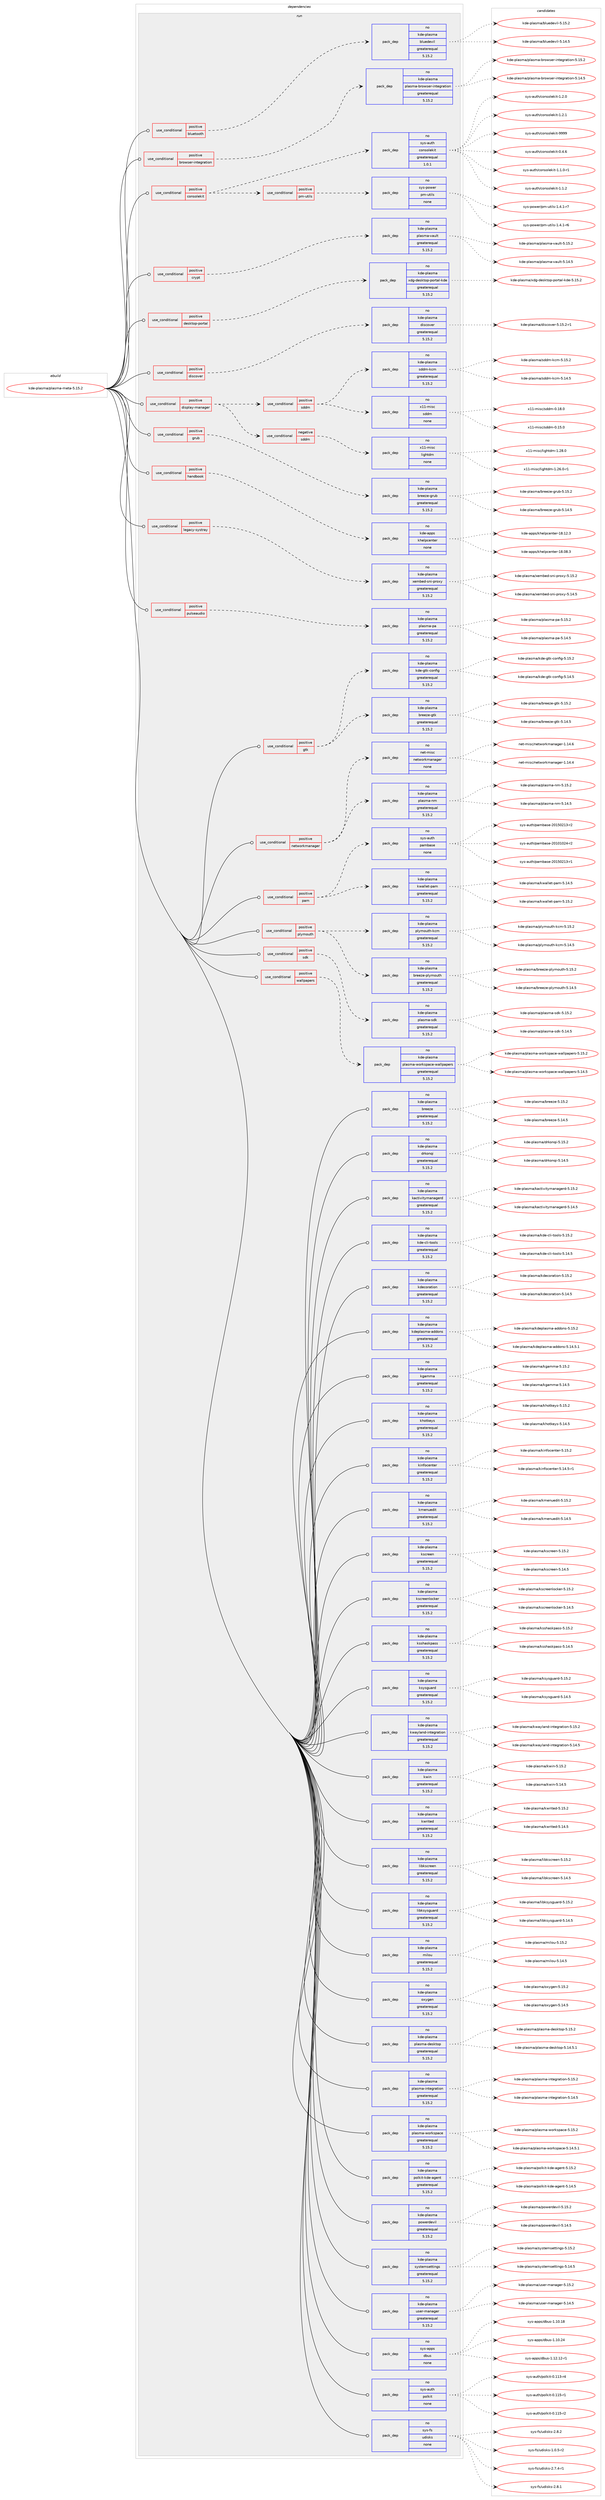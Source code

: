 digraph prolog {

# *************
# Graph options
# *************

newrank=true;
concentrate=true;
compound=true;
graph [rankdir=LR,fontname=Helvetica,fontsize=10,ranksep=1.5];#, ranksep=2.5, nodesep=0.2];
edge  [arrowhead=vee];
node  [fontname=Helvetica,fontsize=10];

# **********
# The ebuild
# **********

subgraph cluster_leftcol {
color=gray;
rank=same;
label=<<i>ebuild</i>>;
id [label="kde-plasma/plasma-meta-5.15.2", color=red, width=4, href="../kde-plasma/plasma-meta-5.15.2.svg"];
}

# ****************
# The dependencies
# ****************

subgraph cluster_midcol {
color=gray;
label=<<i>dependencies</i>>;
subgraph cluster_compile {
fillcolor="#eeeeee";
style=filled;
label=<<i>compile</i>>;
}
subgraph cluster_compileandrun {
fillcolor="#eeeeee";
style=filled;
label=<<i>compile and run</i>>;
}
subgraph cluster_run {
fillcolor="#eeeeee";
style=filled;
label=<<i>run</i>>;
subgraph cond430128 {
dependency1591501 [label=<<TABLE BORDER="0" CELLBORDER="1" CELLSPACING="0" CELLPADDING="4"><TR><TD ROWSPAN="3" CELLPADDING="10">use_conditional</TD></TR><TR><TD>positive</TD></TR><TR><TD>bluetooth</TD></TR></TABLE>>, shape=none, color=red];
subgraph pack1136375 {
dependency1591502 [label=<<TABLE BORDER="0" CELLBORDER="1" CELLSPACING="0" CELLPADDING="4" WIDTH="220"><TR><TD ROWSPAN="6" CELLPADDING="30">pack_dep</TD></TR><TR><TD WIDTH="110">no</TD></TR><TR><TD>kde-plasma</TD></TR><TR><TD>bluedevil</TD></TR><TR><TD>greaterequal</TD></TR><TR><TD>5.15.2</TD></TR></TABLE>>, shape=none, color=blue];
}
dependency1591501:e -> dependency1591502:w [weight=20,style="dashed",arrowhead="vee"];
}
id:e -> dependency1591501:w [weight=20,style="solid",arrowhead="odot"];
subgraph cond430129 {
dependency1591503 [label=<<TABLE BORDER="0" CELLBORDER="1" CELLSPACING="0" CELLPADDING="4"><TR><TD ROWSPAN="3" CELLPADDING="10">use_conditional</TD></TR><TR><TD>positive</TD></TR><TR><TD>browser-integration</TD></TR></TABLE>>, shape=none, color=red];
subgraph pack1136376 {
dependency1591504 [label=<<TABLE BORDER="0" CELLBORDER="1" CELLSPACING="0" CELLPADDING="4" WIDTH="220"><TR><TD ROWSPAN="6" CELLPADDING="30">pack_dep</TD></TR><TR><TD WIDTH="110">no</TD></TR><TR><TD>kde-plasma</TD></TR><TR><TD>plasma-browser-integration</TD></TR><TR><TD>greaterequal</TD></TR><TR><TD>5.15.2</TD></TR></TABLE>>, shape=none, color=blue];
}
dependency1591503:e -> dependency1591504:w [weight=20,style="dashed",arrowhead="vee"];
}
id:e -> dependency1591503:w [weight=20,style="solid",arrowhead="odot"];
subgraph cond430130 {
dependency1591505 [label=<<TABLE BORDER="0" CELLBORDER="1" CELLSPACING="0" CELLPADDING="4"><TR><TD ROWSPAN="3" CELLPADDING="10">use_conditional</TD></TR><TR><TD>positive</TD></TR><TR><TD>consolekit</TD></TR></TABLE>>, shape=none, color=red];
subgraph pack1136377 {
dependency1591506 [label=<<TABLE BORDER="0" CELLBORDER="1" CELLSPACING="0" CELLPADDING="4" WIDTH="220"><TR><TD ROWSPAN="6" CELLPADDING="30">pack_dep</TD></TR><TR><TD WIDTH="110">no</TD></TR><TR><TD>sys-auth</TD></TR><TR><TD>consolekit</TD></TR><TR><TD>greaterequal</TD></TR><TR><TD>1.0.1</TD></TR></TABLE>>, shape=none, color=blue];
}
dependency1591505:e -> dependency1591506:w [weight=20,style="dashed",arrowhead="vee"];
subgraph cond430131 {
dependency1591507 [label=<<TABLE BORDER="0" CELLBORDER="1" CELLSPACING="0" CELLPADDING="4"><TR><TD ROWSPAN="3" CELLPADDING="10">use_conditional</TD></TR><TR><TD>positive</TD></TR><TR><TD>pm-utils</TD></TR></TABLE>>, shape=none, color=red];
subgraph pack1136378 {
dependency1591508 [label=<<TABLE BORDER="0" CELLBORDER="1" CELLSPACING="0" CELLPADDING="4" WIDTH="220"><TR><TD ROWSPAN="6" CELLPADDING="30">pack_dep</TD></TR><TR><TD WIDTH="110">no</TD></TR><TR><TD>sys-power</TD></TR><TR><TD>pm-utils</TD></TR><TR><TD>none</TD></TR><TR><TD></TD></TR></TABLE>>, shape=none, color=blue];
}
dependency1591507:e -> dependency1591508:w [weight=20,style="dashed",arrowhead="vee"];
}
dependency1591505:e -> dependency1591507:w [weight=20,style="dashed",arrowhead="vee"];
}
id:e -> dependency1591505:w [weight=20,style="solid",arrowhead="odot"];
subgraph cond430132 {
dependency1591509 [label=<<TABLE BORDER="0" CELLBORDER="1" CELLSPACING="0" CELLPADDING="4"><TR><TD ROWSPAN="3" CELLPADDING="10">use_conditional</TD></TR><TR><TD>positive</TD></TR><TR><TD>crypt</TD></TR></TABLE>>, shape=none, color=red];
subgraph pack1136379 {
dependency1591510 [label=<<TABLE BORDER="0" CELLBORDER="1" CELLSPACING="0" CELLPADDING="4" WIDTH="220"><TR><TD ROWSPAN="6" CELLPADDING="30">pack_dep</TD></TR><TR><TD WIDTH="110">no</TD></TR><TR><TD>kde-plasma</TD></TR><TR><TD>plasma-vault</TD></TR><TR><TD>greaterequal</TD></TR><TR><TD>5.15.2</TD></TR></TABLE>>, shape=none, color=blue];
}
dependency1591509:e -> dependency1591510:w [weight=20,style="dashed",arrowhead="vee"];
}
id:e -> dependency1591509:w [weight=20,style="solid",arrowhead="odot"];
subgraph cond430133 {
dependency1591511 [label=<<TABLE BORDER="0" CELLBORDER="1" CELLSPACING="0" CELLPADDING="4"><TR><TD ROWSPAN="3" CELLPADDING="10">use_conditional</TD></TR><TR><TD>positive</TD></TR><TR><TD>desktop-portal</TD></TR></TABLE>>, shape=none, color=red];
subgraph pack1136380 {
dependency1591512 [label=<<TABLE BORDER="0" CELLBORDER="1" CELLSPACING="0" CELLPADDING="4" WIDTH="220"><TR><TD ROWSPAN="6" CELLPADDING="30">pack_dep</TD></TR><TR><TD WIDTH="110">no</TD></TR><TR><TD>kde-plasma</TD></TR><TR><TD>xdg-desktop-portal-kde</TD></TR><TR><TD>greaterequal</TD></TR><TR><TD>5.15.2</TD></TR></TABLE>>, shape=none, color=blue];
}
dependency1591511:e -> dependency1591512:w [weight=20,style="dashed",arrowhead="vee"];
}
id:e -> dependency1591511:w [weight=20,style="solid",arrowhead="odot"];
subgraph cond430134 {
dependency1591513 [label=<<TABLE BORDER="0" CELLBORDER="1" CELLSPACING="0" CELLPADDING="4"><TR><TD ROWSPAN="3" CELLPADDING="10">use_conditional</TD></TR><TR><TD>positive</TD></TR><TR><TD>discover</TD></TR></TABLE>>, shape=none, color=red];
subgraph pack1136381 {
dependency1591514 [label=<<TABLE BORDER="0" CELLBORDER="1" CELLSPACING="0" CELLPADDING="4" WIDTH="220"><TR><TD ROWSPAN="6" CELLPADDING="30">pack_dep</TD></TR><TR><TD WIDTH="110">no</TD></TR><TR><TD>kde-plasma</TD></TR><TR><TD>discover</TD></TR><TR><TD>greaterequal</TD></TR><TR><TD>5.15.2</TD></TR></TABLE>>, shape=none, color=blue];
}
dependency1591513:e -> dependency1591514:w [weight=20,style="dashed",arrowhead="vee"];
}
id:e -> dependency1591513:w [weight=20,style="solid",arrowhead="odot"];
subgraph cond430135 {
dependency1591515 [label=<<TABLE BORDER="0" CELLBORDER="1" CELLSPACING="0" CELLPADDING="4"><TR><TD ROWSPAN="3" CELLPADDING="10">use_conditional</TD></TR><TR><TD>positive</TD></TR><TR><TD>display-manager</TD></TR></TABLE>>, shape=none, color=red];
subgraph cond430136 {
dependency1591516 [label=<<TABLE BORDER="0" CELLBORDER="1" CELLSPACING="0" CELLPADDING="4"><TR><TD ROWSPAN="3" CELLPADDING="10">use_conditional</TD></TR><TR><TD>positive</TD></TR><TR><TD>sddm</TD></TR></TABLE>>, shape=none, color=red];
subgraph pack1136382 {
dependency1591517 [label=<<TABLE BORDER="0" CELLBORDER="1" CELLSPACING="0" CELLPADDING="4" WIDTH="220"><TR><TD ROWSPAN="6" CELLPADDING="30">pack_dep</TD></TR><TR><TD WIDTH="110">no</TD></TR><TR><TD>kde-plasma</TD></TR><TR><TD>sddm-kcm</TD></TR><TR><TD>greaterequal</TD></TR><TR><TD>5.15.2</TD></TR></TABLE>>, shape=none, color=blue];
}
dependency1591516:e -> dependency1591517:w [weight=20,style="dashed",arrowhead="vee"];
subgraph pack1136383 {
dependency1591518 [label=<<TABLE BORDER="0" CELLBORDER="1" CELLSPACING="0" CELLPADDING="4" WIDTH="220"><TR><TD ROWSPAN="6" CELLPADDING="30">pack_dep</TD></TR><TR><TD WIDTH="110">no</TD></TR><TR><TD>x11-misc</TD></TR><TR><TD>sddm</TD></TR><TR><TD>none</TD></TR><TR><TD></TD></TR></TABLE>>, shape=none, color=blue];
}
dependency1591516:e -> dependency1591518:w [weight=20,style="dashed",arrowhead="vee"];
}
dependency1591515:e -> dependency1591516:w [weight=20,style="dashed",arrowhead="vee"];
subgraph cond430137 {
dependency1591519 [label=<<TABLE BORDER="0" CELLBORDER="1" CELLSPACING="0" CELLPADDING="4"><TR><TD ROWSPAN="3" CELLPADDING="10">use_conditional</TD></TR><TR><TD>negative</TD></TR><TR><TD>sddm</TD></TR></TABLE>>, shape=none, color=red];
subgraph pack1136384 {
dependency1591520 [label=<<TABLE BORDER="0" CELLBORDER="1" CELLSPACING="0" CELLPADDING="4" WIDTH="220"><TR><TD ROWSPAN="6" CELLPADDING="30">pack_dep</TD></TR><TR><TD WIDTH="110">no</TD></TR><TR><TD>x11-misc</TD></TR><TR><TD>lightdm</TD></TR><TR><TD>none</TD></TR><TR><TD></TD></TR></TABLE>>, shape=none, color=blue];
}
dependency1591519:e -> dependency1591520:w [weight=20,style="dashed",arrowhead="vee"];
}
dependency1591515:e -> dependency1591519:w [weight=20,style="dashed",arrowhead="vee"];
}
id:e -> dependency1591515:w [weight=20,style="solid",arrowhead="odot"];
subgraph cond430138 {
dependency1591521 [label=<<TABLE BORDER="0" CELLBORDER="1" CELLSPACING="0" CELLPADDING="4"><TR><TD ROWSPAN="3" CELLPADDING="10">use_conditional</TD></TR><TR><TD>positive</TD></TR><TR><TD>grub</TD></TR></TABLE>>, shape=none, color=red];
subgraph pack1136385 {
dependency1591522 [label=<<TABLE BORDER="0" CELLBORDER="1" CELLSPACING="0" CELLPADDING="4" WIDTH="220"><TR><TD ROWSPAN="6" CELLPADDING="30">pack_dep</TD></TR><TR><TD WIDTH="110">no</TD></TR><TR><TD>kde-plasma</TD></TR><TR><TD>breeze-grub</TD></TR><TR><TD>greaterequal</TD></TR><TR><TD>5.15.2</TD></TR></TABLE>>, shape=none, color=blue];
}
dependency1591521:e -> dependency1591522:w [weight=20,style="dashed",arrowhead="vee"];
}
id:e -> dependency1591521:w [weight=20,style="solid",arrowhead="odot"];
subgraph cond430139 {
dependency1591523 [label=<<TABLE BORDER="0" CELLBORDER="1" CELLSPACING="0" CELLPADDING="4"><TR><TD ROWSPAN="3" CELLPADDING="10">use_conditional</TD></TR><TR><TD>positive</TD></TR><TR><TD>gtk</TD></TR></TABLE>>, shape=none, color=red];
subgraph pack1136386 {
dependency1591524 [label=<<TABLE BORDER="0" CELLBORDER="1" CELLSPACING="0" CELLPADDING="4" WIDTH="220"><TR><TD ROWSPAN="6" CELLPADDING="30">pack_dep</TD></TR><TR><TD WIDTH="110">no</TD></TR><TR><TD>kde-plasma</TD></TR><TR><TD>breeze-gtk</TD></TR><TR><TD>greaterequal</TD></TR><TR><TD>5.15.2</TD></TR></TABLE>>, shape=none, color=blue];
}
dependency1591523:e -> dependency1591524:w [weight=20,style="dashed",arrowhead="vee"];
subgraph pack1136387 {
dependency1591525 [label=<<TABLE BORDER="0" CELLBORDER="1" CELLSPACING="0" CELLPADDING="4" WIDTH="220"><TR><TD ROWSPAN="6" CELLPADDING="30">pack_dep</TD></TR><TR><TD WIDTH="110">no</TD></TR><TR><TD>kde-plasma</TD></TR><TR><TD>kde-gtk-config</TD></TR><TR><TD>greaterequal</TD></TR><TR><TD>5.15.2</TD></TR></TABLE>>, shape=none, color=blue];
}
dependency1591523:e -> dependency1591525:w [weight=20,style="dashed",arrowhead="vee"];
}
id:e -> dependency1591523:w [weight=20,style="solid",arrowhead="odot"];
subgraph cond430140 {
dependency1591526 [label=<<TABLE BORDER="0" CELLBORDER="1" CELLSPACING="0" CELLPADDING="4"><TR><TD ROWSPAN="3" CELLPADDING="10">use_conditional</TD></TR><TR><TD>positive</TD></TR><TR><TD>handbook</TD></TR></TABLE>>, shape=none, color=red];
subgraph pack1136388 {
dependency1591527 [label=<<TABLE BORDER="0" CELLBORDER="1" CELLSPACING="0" CELLPADDING="4" WIDTH="220"><TR><TD ROWSPAN="6" CELLPADDING="30">pack_dep</TD></TR><TR><TD WIDTH="110">no</TD></TR><TR><TD>kde-apps</TD></TR><TR><TD>khelpcenter</TD></TR><TR><TD>none</TD></TR><TR><TD></TD></TR></TABLE>>, shape=none, color=blue];
}
dependency1591526:e -> dependency1591527:w [weight=20,style="dashed",arrowhead="vee"];
}
id:e -> dependency1591526:w [weight=20,style="solid",arrowhead="odot"];
subgraph cond430141 {
dependency1591528 [label=<<TABLE BORDER="0" CELLBORDER="1" CELLSPACING="0" CELLPADDING="4"><TR><TD ROWSPAN="3" CELLPADDING="10">use_conditional</TD></TR><TR><TD>positive</TD></TR><TR><TD>legacy-systray</TD></TR></TABLE>>, shape=none, color=red];
subgraph pack1136389 {
dependency1591529 [label=<<TABLE BORDER="0" CELLBORDER="1" CELLSPACING="0" CELLPADDING="4" WIDTH="220"><TR><TD ROWSPAN="6" CELLPADDING="30">pack_dep</TD></TR><TR><TD WIDTH="110">no</TD></TR><TR><TD>kde-plasma</TD></TR><TR><TD>xembed-sni-proxy</TD></TR><TR><TD>greaterequal</TD></TR><TR><TD>5.15.2</TD></TR></TABLE>>, shape=none, color=blue];
}
dependency1591528:e -> dependency1591529:w [weight=20,style="dashed",arrowhead="vee"];
}
id:e -> dependency1591528:w [weight=20,style="solid",arrowhead="odot"];
subgraph cond430142 {
dependency1591530 [label=<<TABLE BORDER="0" CELLBORDER="1" CELLSPACING="0" CELLPADDING="4"><TR><TD ROWSPAN="3" CELLPADDING="10">use_conditional</TD></TR><TR><TD>positive</TD></TR><TR><TD>networkmanager</TD></TR></TABLE>>, shape=none, color=red];
subgraph pack1136390 {
dependency1591531 [label=<<TABLE BORDER="0" CELLBORDER="1" CELLSPACING="0" CELLPADDING="4" WIDTH="220"><TR><TD ROWSPAN="6" CELLPADDING="30">pack_dep</TD></TR><TR><TD WIDTH="110">no</TD></TR><TR><TD>kde-plasma</TD></TR><TR><TD>plasma-nm</TD></TR><TR><TD>greaterequal</TD></TR><TR><TD>5.15.2</TD></TR></TABLE>>, shape=none, color=blue];
}
dependency1591530:e -> dependency1591531:w [weight=20,style="dashed",arrowhead="vee"];
subgraph pack1136391 {
dependency1591532 [label=<<TABLE BORDER="0" CELLBORDER="1" CELLSPACING="0" CELLPADDING="4" WIDTH="220"><TR><TD ROWSPAN="6" CELLPADDING="30">pack_dep</TD></TR><TR><TD WIDTH="110">no</TD></TR><TR><TD>net-misc</TD></TR><TR><TD>networkmanager</TD></TR><TR><TD>none</TD></TR><TR><TD></TD></TR></TABLE>>, shape=none, color=blue];
}
dependency1591530:e -> dependency1591532:w [weight=20,style="dashed",arrowhead="vee"];
}
id:e -> dependency1591530:w [weight=20,style="solid",arrowhead="odot"];
subgraph cond430143 {
dependency1591533 [label=<<TABLE BORDER="0" CELLBORDER="1" CELLSPACING="0" CELLPADDING="4"><TR><TD ROWSPAN="3" CELLPADDING="10">use_conditional</TD></TR><TR><TD>positive</TD></TR><TR><TD>pam</TD></TR></TABLE>>, shape=none, color=red];
subgraph pack1136392 {
dependency1591534 [label=<<TABLE BORDER="0" CELLBORDER="1" CELLSPACING="0" CELLPADDING="4" WIDTH="220"><TR><TD ROWSPAN="6" CELLPADDING="30">pack_dep</TD></TR><TR><TD WIDTH="110">no</TD></TR><TR><TD>kde-plasma</TD></TR><TR><TD>kwallet-pam</TD></TR><TR><TD>greaterequal</TD></TR><TR><TD>5.15.2</TD></TR></TABLE>>, shape=none, color=blue];
}
dependency1591533:e -> dependency1591534:w [weight=20,style="dashed",arrowhead="vee"];
subgraph pack1136393 {
dependency1591535 [label=<<TABLE BORDER="0" CELLBORDER="1" CELLSPACING="0" CELLPADDING="4" WIDTH="220"><TR><TD ROWSPAN="6" CELLPADDING="30">pack_dep</TD></TR><TR><TD WIDTH="110">no</TD></TR><TR><TD>sys-auth</TD></TR><TR><TD>pambase</TD></TR><TR><TD>none</TD></TR><TR><TD></TD></TR></TABLE>>, shape=none, color=blue];
}
dependency1591533:e -> dependency1591535:w [weight=20,style="dashed",arrowhead="vee"];
}
id:e -> dependency1591533:w [weight=20,style="solid",arrowhead="odot"];
subgraph cond430144 {
dependency1591536 [label=<<TABLE BORDER="0" CELLBORDER="1" CELLSPACING="0" CELLPADDING="4"><TR><TD ROWSPAN="3" CELLPADDING="10">use_conditional</TD></TR><TR><TD>positive</TD></TR><TR><TD>plymouth</TD></TR></TABLE>>, shape=none, color=red];
subgraph pack1136394 {
dependency1591537 [label=<<TABLE BORDER="0" CELLBORDER="1" CELLSPACING="0" CELLPADDING="4" WIDTH="220"><TR><TD ROWSPAN="6" CELLPADDING="30">pack_dep</TD></TR><TR><TD WIDTH="110">no</TD></TR><TR><TD>kde-plasma</TD></TR><TR><TD>breeze-plymouth</TD></TR><TR><TD>greaterequal</TD></TR><TR><TD>5.15.2</TD></TR></TABLE>>, shape=none, color=blue];
}
dependency1591536:e -> dependency1591537:w [weight=20,style="dashed",arrowhead="vee"];
subgraph pack1136395 {
dependency1591538 [label=<<TABLE BORDER="0" CELLBORDER="1" CELLSPACING="0" CELLPADDING="4" WIDTH="220"><TR><TD ROWSPAN="6" CELLPADDING="30">pack_dep</TD></TR><TR><TD WIDTH="110">no</TD></TR><TR><TD>kde-plasma</TD></TR><TR><TD>plymouth-kcm</TD></TR><TR><TD>greaterequal</TD></TR><TR><TD>5.15.2</TD></TR></TABLE>>, shape=none, color=blue];
}
dependency1591536:e -> dependency1591538:w [weight=20,style="dashed",arrowhead="vee"];
}
id:e -> dependency1591536:w [weight=20,style="solid",arrowhead="odot"];
subgraph cond430145 {
dependency1591539 [label=<<TABLE BORDER="0" CELLBORDER="1" CELLSPACING="0" CELLPADDING="4"><TR><TD ROWSPAN="3" CELLPADDING="10">use_conditional</TD></TR><TR><TD>positive</TD></TR><TR><TD>pulseaudio</TD></TR></TABLE>>, shape=none, color=red];
subgraph pack1136396 {
dependency1591540 [label=<<TABLE BORDER="0" CELLBORDER="1" CELLSPACING="0" CELLPADDING="4" WIDTH="220"><TR><TD ROWSPAN="6" CELLPADDING="30">pack_dep</TD></TR><TR><TD WIDTH="110">no</TD></TR><TR><TD>kde-plasma</TD></TR><TR><TD>plasma-pa</TD></TR><TR><TD>greaterequal</TD></TR><TR><TD>5.15.2</TD></TR></TABLE>>, shape=none, color=blue];
}
dependency1591539:e -> dependency1591540:w [weight=20,style="dashed",arrowhead="vee"];
}
id:e -> dependency1591539:w [weight=20,style="solid",arrowhead="odot"];
subgraph cond430146 {
dependency1591541 [label=<<TABLE BORDER="0" CELLBORDER="1" CELLSPACING="0" CELLPADDING="4"><TR><TD ROWSPAN="3" CELLPADDING="10">use_conditional</TD></TR><TR><TD>positive</TD></TR><TR><TD>sdk</TD></TR></TABLE>>, shape=none, color=red];
subgraph pack1136397 {
dependency1591542 [label=<<TABLE BORDER="0" CELLBORDER="1" CELLSPACING="0" CELLPADDING="4" WIDTH="220"><TR><TD ROWSPAN="6" CELLPADDING="30">pack_dep</TD></TR><TR><TD WIDTH="110">no</TD></TR><TR><TD>kde-plasma</TD></TR><TR><TD>plasma-sdk</TD></TR><TR><TD>greaterequal</TD></TR><TR><TD>5.15.2</TD></TR></TABLE>>, shape=none, color=blue];
}
dependency1591541:e -> dependency1591542:w [weight=20,style="dashed",arrowhead="vee"];
}
id:e -> dependency1591541:w [weight=20,style="solid",arrowhead="odot"];
subgraph cond430147 {
dependency1591543 [label=<<TABLE BORDER="0" CELLBORDER="1" CELLSPACING="0" CELLPADDING="4"><TR><TD ROWSPAN="3" CELLPADDING="10">use_conditional</TD></TR><TR><TD>positive</TD></TR><TR><TD>wallpapers</TD></TR></TABLE>>, shape=none, color=red];
subgraph pack1136398 {
dependency1591544 [label=<<TABLE BORDER="0" CELLBORDER="1" CELLSPACING="0" CELLPADDING="4" WIDTH="220"><TR><TD ROWSPAN="6" CELLPADDING="30">pack_dep</TD></TR><TR><TD WIDTH="110">no</TD></TR><TR><TD>kde-plasma</TD></TR><TR><TD>plasma-workspace-wallpapers</TD></TR><TR><TD>greaterequal</TD></TR><TR><TD>5.15.2</TD></TR></TABLE>>, shape=none, color=blue];
}
dependency1591543:e -> dependency1591544:w [weight=20,style="dashed",arrowhead="vee"];
}
id:e -> dependency1591543:w [weight=20,style="solid",arrowhead="odot"];
subgraph pack1136399 {
dependency1591545 [label=<<TABLE BORDER="0" CELLBORDER="1" CELLSPACING="0" CELLPADDING="4" WIDTH="220"><TR><TD ROWSPAN="6" CELLPADDING="30">pack_dep</TD></TR><TR><TD WIDTH="110">no</TD></TR><TR><TD>kde-plasma</TD></TR><TR><TD>breeze</TD></TR><TR><TD>greaterequal</TD></TR><TR><TD>5.15.2</TD></TR></TABLE>>, shape=none, color=blue];
}
id:e -> dependency1591545:w [weight=20,style="solid",arrowhead="odot"];
subgraph pack1136400 {
dependency1591546 [label=<<TABLE BORDER="0" CELLBORDER="1" CELLSPACING="0" CELLPADDING="4" WIDTH="220"><TR><TD ROWSPAN="6" CELLPADDING="30">pack_dep</TD></TR><TR><TD WIDTH="110">no</TD></TR><TR><TD>kde-plasma</TD></TR><TR><TD>drkonqi</TD></TR><TR><TD>greaterequal</TD></TR><TR><TD>5.15.2</TD></TR></TABLE>>, shape=none, color=blue];
}
id:e -> dependency1591546:w [weight=20,style="solid",arrowhead="odot"];
subgraph pack1136401 {
dependency1591547 [label=<<TABLE BORDER="0" CELLBORDER="1" CELLSPACING="0" CELLPADDING="4" WIDTH="220"><TR><TD ROWSPAN="6" CELLPADDING="30">pack_dep</TD></TR><TR><TD WIDTH="110">no</TD></TR><TR><TD>kde-plasma</TD></TR><TR><TD>kactivitymanagerd</TD></TR><TR><TD>greaterequal</TD></TR><TR><TD>5.15.2</TD></TR></TABLE>>, shape=none, color=blue];
}
id:e -> dependency1591547:w [weight=20,style="solid",arrowhead="odot"];
subgraph pack1136402 {
dependency1591548 [label=<<TABLE BORDER="0" CELLBORDER="1" CELLSPACING="0" CELLPADDING="4" WIDTH="220"><TR><TD ROWSPAN="6" CELLPADDING="30">pack_dep</TD></TR><TR><TD WIDTH="110">no</TD></TR><TR><TD>kde-plasma</TD></TR><TR><TD>kde-cli-tools</TD></TR><TR><TD>greaterequal</TD></TR><TR><TD>5.15.2</TD></TR></TABLE>>, shape=none, color=blue];
}
id:e -> dependency1591548:w [weight=20,style="solid",arrowhead="odot"];
subgraph pack1136403 {
dependency1591549 [label=<<TABLE BORDER="0" CELLBORDER="1" CELLSPACING="0" CELLPADDING="4" WIDTH="220"><TR><TD ROWSPAN="6" CELLPADDING="30">pack_dep</TD></TR><TR><TD WIDTH="110">no</TD></TR><TR><TD>kde-plasma</TD></TR><TR><TD>kdecoration</TD></TR><TR><TD>greaterequal</TD></TR><TR><TD>5.15.2</TD></TR></TABLE>>, shape=none, color=blue];
}
id:e -> dependency1591549:w [weight=20,style="solid",arrowhead="odot"];
subgraph pack1136404 {
dependency1591550 [label=<<TABLE BORDER="0" CELLBORDER="1" CELLSPACING="0" CELLPADDING="4" WIDTH="220"><TR><TD ROWSPAN="6" CELLPADDING="30">pack_dep</TD></TR><TR><TD WIDTH="110">no</TD></TR><TR><TD>kde-plasma</TD></TR><TR><TD>kdeplasma-addons</TD></TR><TR><TD>greaterequal</TD></TR><TR><TD>5.15.2</TD></TR></TABLE>>, shape=none, color=blue];
}
id:e -> dependency1591550:w [weight=20,style="solid",arrowhead="odot"];
subgraph pack1136405 {
dependency1591551 [label=<<TABLE BORDER="0" CELLBORDER="1" CELLSPACING="0" CELLPADDING="4" WIDTH="220"><TR><TD ROWSPAN="6" CELLPADDING="30">pack_dep</TD></TR><TR><TD WIDTH="110">no</TD></TR><TR><TD>kde-plasma</TD></TR><TR><TD>kgamma</TD></TR><TR><TD>greaterequal</TD></TR><TR><TD>5.15.2</TD></TR></TABLE>>, shape=none, color=blue];
}
id:e -> dependency1591551:w [weight=20,style="solid",arrowhead="odot"];
subgraph pack1136406 {
dependency1591552 [label=<<TABLE BORDER="0" CELLBORDER="1" CELLSPACING="0" CELLPADDING="4" WIDTH="220"><TR><TD ROWSPAN="6" CELLPADDING="30">pack_dep</TD></TR><TR><TD WIDTH="110">no</TD></TR><TR><TD>kde-plasma</TD></TR><TR><TD>khotkeys</TD></TR><TR><TD>greaterequal</TD></TR><TR><TD>5.15.2</TD></TR></TABLE>>, shape=none, color=blue];
}
id:e -> dependency1591552:w [weight=20,style="solid",arrowhead="odot"];
subgraph pack1136407 {
dependency1591553 [label=<<TABLE BORDER="0" CELLBORDER="1" CELLSPACING="0" CELLPADDING="4" WIDTH="220"><TR><TD ROWSPAN="6" CELLPADDING="30">pack_dep</TD></TR><TR><TD WIDTH="110">no</TD></TR><TR><TD>kde-plasma</TD></TR><TR><TD>kinfocenter</TD></TR><TR><TD>greaterequal</TD></TR><TR><TD>5.15.2</TD></TR></TABLE>>, shape=none, color=blue];
}
id:e -> dependency1591553:w [weight=20,style="solid",arrowhead="odot"];
subgraph pack1136408 {
dependency1591554 [label=<<TABLE BORDER="0" CELLBORDER="1" CELLSPACING="0" CELLPADDING="4" WIDTH="220"><TR><TD ROWSPAN="6" CELLPADDING="30">pack_dep</TD></TR><TR><TD WIDTH="110">no</TD></TR><TR><TD>kde-plasma</TD></TR><TR><TD>kmenuedit</TD></TR><TR><TD>greaterequal</TD></TR><TR><TD>5.15.2</TD></TR></TABLE>>, shape=none, color=blue];
}
id:e -> dependency1591554:w [weight=20,style="solid",arrowhead="odot"];
subgraph pack1136409 {
dependency1591555 [label=<<TABLE BORDER="0" CELLBORDER="1" CELLSPACING="0" CELLPADDING="4" WIDTH="220"><TR><TD ROWSPAN="6" CELLPADDING="30">pack_dep</TD></TR><TR><TD WIDTH="110">no</TD></TR><TR><TD>kde-plasma</TD></TR><TR><TD>kscreen</TD></TR><TR><TD>greaterequal</TD></TR><TR><TD>5.15.2</TD></TR></TABLE>>, shape=none, color=blue];
}
id:e -> dependency1591555:w [weight=20,style="solid",arrowhead="odot"];
subgraph pack1136410 {
dependency1591556 [label=<<TABLE BORDER="0" CELLBORDER="1" CELLSPACING="0" CELLPADDING="4" WIDTH="220"><TR><TD ROWSPAN="6" CELLPADDING="30">pack_dep</TD></TR><TR><TD WIDTH="110">no</TD></TR><TR><TD>kde-plasma</TD></TR><TR><TD>kscreenlocker</TD></TR><TR><TD>greaterequal</TD></TR><TR><TD>5.15.2</TD></TR></TABLE>>, shape=none, color=blue];
}
id:e -> dependency1591556:w [weight=20,style="solid",arrowhead="odot"];
subgraph pack1136411 {
dependency1591557 [label=<<TABLE BORDER="0" CELLBORDER="1" CELLSPACING="0" CELLPADDING="4" WIDTH="220"><TR><TD ROWSPAN="6" CELLPADDING="30">pack_dep</TD></TR><TR><TD WIDTH="110">no</TD></TR><TR><TD>kde-plasma</TD></TR><TR><TD>ksshaskpass</TD></TR><TR><TD>greaterequal</TD></TR><TR><TD>5.15.2</TD></TR></TABLE>>, shape=none, color=blue];
}
id:e -> dependency1591557:w [weight=20,style="solid",arrowhead="odot"];
subgraph pack1136412 {
dependency1591558 [label=<<TABLE BORDER="0" CELLBORDER="1" CELLSPACING="0" CELLPADDING="4" WIDTH="220"><TR><TD ROWSPAN="6" CELLPADDING="30">pack_dep</TD></TR><TR><TD WIDTH="110">no</TD></TR><TR><TD>kde-plasma</TD></TR><TR><TD>ksysguard</TD></TR><TR><TD>greaterequal</TD></TR><TR><TD>5.15.2</TD></TR></TABLE>>, shape=none, color=blue];
}
id:e -> dependency1591558:w [weight=20,style="solid",arrowhead="odot"];
subgraph pack1136413 {
dependency1591559 [label=<<TABLE BORDER="0" CELLBORDER="1" CELLSPACING="0" CELLPADDING="4" WIDTH="220"><TR><TD ROWSPAN="6" CELLPADDING="30">pack_dep</TD></TR><TR><TD WIDTH="110">no</TD></TR><TR><TD>kde-plasma</TD></TR><TR><TD>kwayland-integration</TD></TR><TR><TD>greaterequal</TD></TR><TR><TD>5.15.2</TD></TR></TABLE>>, shape=none, color=blue];
}
id:e -> dependency1591559:w [weight=20,style="solid",arrowhead="odot"];
subgraph pack1136414 {
dependency1591560 [label=<<TABLE BORDER="0" CELLBORDER="1" CELLSPACING="0" CELLPADDING="4" WIDTH="220"><TR><TD ROWSPAN="6" CELLPADDING="30">pack_dep</TD></TR><TR><TD WIDTH="110">no</TD></TR><TR><TD>kde-plasma</TD></TR><TR><TD>kwin</TD></TR><TR><TD>greaterequal</TD></TR><TR><TD>5.15.2</TD></TR></TABLE>>, shape=none, color=blue];
}
id:e -> dependency1591560:w [weight=20,style="solid",arrowhead="odot"];
subgraph pack1136415 {
dependency1591561 [label=<<TABLE BORDER="0" CELLBORDER="1" CELLSPACING="0" CELLPADDING="4" WIDTH="220"><TR><TD ROWSPAN="6" CELLPADDING="30">pack_dep</TD></TR><TR><TD WIDTH="110">no</TD></TR><TR><TD>kde-plasma</TD></TR><TR><TD>kwrited</TD></TR><TR><TD>greaterequal</TD></TR><TR><TD>5.15.2</TD></TR></TABLE>>, shape=none, color=blue];
}
id:e -> dependency1591561:w [weight=20,style="solid",arrowhead="odot"];
subgraph pack1136416 {
dependency1591562 [label=<<TABLE BORDER="0" CELLBORDER="1" CELLSPACING="0" CELLPADDING="4" WIDTH="220"><TR><TD ROWSPAN="6" CELLPADDING="30">pack_dep</TD></TR><TR><TD WIDTH="110">no</TD></TR><TR><TD>kde-plasma</TD></TR><TR><TD>libkscreen</TD></TR><TR><TD>greaterequal</TD></TR><TR><TD>5.15.2</TD></TR></TABLE>>, shape=none, color=blue];
}
id:e -> dependency1591562:w [weight=20,style="solid",arrowhead="odot"];
subgraph pack1136417 {
dependency1591563 [label=<<TABLE BORDER="0" CELLBORDER="1" CELLSPACING="0" CELLPADDING="4" WIDTH="220"><TR><TD ROWSPAN="6" CELLPADDING="30">pack_dep</TD></TR><TR><TD WIDTH="110">no</TD></TR><TR><TD>kde-plasma</TD></TR><TR><TD>libksysguard</TD></TR><TR><TD>greaterequal</TD></TR><TR><TD>5.15.2</TD></TR></TABLE>>, shape=none, color=blue];
}
id:e -> dependency1591563:w [weight=20,style="solid",arrowhead="odot"];
subgraph pack1136418 {
dependency1591564 [label=<<TABLE BORDER="0" CELLBORDER="1" CELLSPACING="0" CELLPADDING="4" WIDTH="220"><TR><TD ROWSPAN="6" CELLPADDING="30">pack_dep</TD></TR><TR><TD WIDTH="110">no</TD></TR><TR><TD>kde-plasma</TD></TR><TR><TD>milou</TD></TR><TR><TD>greaterequal</TD></TR><TR><TD>5.15.2</TD></TR></TABLE>>, shape=none, color=blue];
}
id:e -> dependency1591564:w [weight=20,style="solid",arrowhead="odot"];
subgraph pack1136419 {
dependency1591565 [label=<<TABLE BORDER="0" CELLBORDER="1" CELLSPACING="0" CELLPADDING="4" WIDTH="220"><TR><TD ROWSPAN="6" CELLPADDING="30">pack_dep</TD></TR><TR><TD WIDTH="110">no</TD></TR><TR><TD>kde-plasma</TD></TR><TR><TD>oxygen</TD></TR><TR><TD>greaterequal</TD></TR><TR><TD>5.15.2</TD></TR></TABLE>>, shape=none, color=blue];
}
id:e -> dependency1591565:w [weight=20,style="solid",arrowhead="odot"];
subgraph pack1136420 {
dependency1591566 [label=<<TABLE BORDER="0" CELLBORDER="1" CELLSPACING="0" CELLPADDING="4" WIDTH="220"><TR><TD ROWSPAN="6" CELLPADDING="30">pack_dep</TD></TR><TR><TD WIDTH="110">no</TD></TR><TR><TD>kde-plasma</TD></TR><TR><TD>plasma-desktop</TD></TR><TR><TD>greaterequal</TD></TR><TR><TD>5.15.2</TD></TR></TABLE>>, shape=none, color=blue];
}
id:e -> dependency1591566:w [weight=20,style="solid",arrowhead="odot"];
subgraph pack1136421 {
dependency1591567 [label=<<TABLE BORDER="0" CELLBORDER="1" CELLSPACING="0" CELLPADDING="4" WIDTH="220"><TR><TD ROWSPAN="6" CELLPADDING="30">pack_dep</TD></TR><TR><TD WIDTH="110">no</TD></TR><TR><TD>kde-plasma</TD></TR><TR><TD>plasma-integration</TD></TR><TR><TD>greaterequal</TD></TR><TR><TD>5.15.2</TD></TR></TABLE>>, shape=none, color=blue];
}
id:e -> dependency1591567:w [weight=20,style="solid",arrowhead="odot"];
subgraph pack1136422 {
dependency1591568 [label=<<TABLE BORDER="0" CELLBORDER="1" CELLSPACING="0" CELLPADDING="4" WIDTH="220"><TR><TD ROWSPAN="6" CELLPADDING="30">pack_dep</TD></TR><TR><TD WIDTH="110">no</TD></TR><TR><TD>kde-plasma</TD></TR><TR><TD>plasma-workspace</TD></TR><TR><TD>greaterequal</TD></TR><TR><TD>5.15.2</TD></TR></TABLE>>, shape=none, color=blue];
}
id:e -> dependency1591568:w [weight=20,style="solid",arrowhead="odot"];
subgraph pack1136423 {
dependency1591569 [label=<<TABLE BORDER="0" CELLBORDER="1" CELLSPACING="0" CELLPADDING="4" WIDTH="220"><TR><TD ROWSPAN="6" CELLPADDING="30">pack_dep</TD></TR><TR><TD WIDTH="110">no</TD></TR><TR><TD>kde-plasma</TD></TR><TR><TD>polkit-kde-agent</TD></TR><TR><TD>greaterequal</TD></TR><TR><TD>5.15.2</TD></TR></TABLE>>, shape=none, color=blue];
}
id:e -> dependency1591569:w [weight=20,style="solid",arrowhead="odot"];
subgraph pack1136424 {
dependency1591570 [label=<<TABLE BORDER="0" CELLBORDER="1" CELLSPACING="0" CELLPADDING="4" WIDTH="220"><TR><TD ROWSPAN="6" CELLPADDING="30">pack_dep</TD></TR><TR><TD WIDTH="110">no</TD></TR><TR><TD>kde-plasma</TD></TR><TR><TD>powerdevil</TD></TR><TR><TD>greaterequal</TD></TR><TR><TD>5.15.2</TD></TR></TABLE>>, shape=none, color=blue];
}
id:e -> dependency1591570:w [weight=20,style="solid",arrowhead="odot"];
subgraph pack1136425 {
dependency1591571 [label=<<TABLE BORDER="0" CELLBORDER="1" CELLSPACING="0" CELLPADDING="4" WIDTH="220"><TR><TD ROWSPAN="6" CELLPADDING="30">pack_dep</TD></TR><TR><TD WIDTH="110">no</TD></TR><TR><TD>kde-plasma</TD></TR><TR><TD>systemsettings</TD></TR><TR><TD>greaterequal</TD></TR><TR><TD>5.15.2</TD></TR></TABLE>>, shape=none, color=blue];
}
id:e -> dependency1591571:w [weight=20,style="solid",arrowhead="odot"];
subgraph pack1136426 {
dependency1591572 [label=<<TABLE BORDER="0" CELLBORDER="1" CELLSPACING="0" CELLPADDING="4" WIDTH="220"><TR><TD ROWSPAN="6" CELLPADDING="30">pack_dep</TD></TR><TR><TD WIDTH="110">no</TD></TR><TR><TD>kde-plasma</TD></TR><TR><TD>user-manager</TD></TR><TR><TD>greaterequal</TD></TR><TR><TD>5.15.2</TD></TR></TABLE>>, shape=none, color=blue];
}
id:e -> dependency1591572:w [weight=20,style="solid",arrowhead="odot"];
subgraph pack1136427 {
dependency1591573 [label=<<TABLE BORDER="0" CELLBORDER="1" CELLSPACING="0" CELLPADDING="4" WIDTH="220"><TR><TD ROWSPAN="6" CELLPADDING="30">pack_dep</TD></TR><TR><TD WIDTH="110">no</TD></TR><TR><TD>sys-apps</TD></TR><TR><TD>dbus</TD></TR><TR><TD>none</TD></TR><TR><TD></TD></TR></TABLE>>, shape=none, color=blue];
}
id:e -> dependency1591573:w [weight=20,style="solid",arrowhead="odot"];
subgraph pack1136428 {
dependency1591574 [label=<<TABLE BORDER="0" CELLBORDER="1" CELLSPACING="0" CELLPADDING="4" WIDTH="220"><TR><TD ROWSPAN="6" CELLPADDING="30">pack_dep</TD></TR><TR><TD WIDTH="110">no</TD></TR><TR><TD>sys-auth</TD></TR><TR><TD>polkit</TD></TR><TR><TD>none</TD></TR><TR><TD></TD></TR></TABLE>>, shape=none, color=blue];
}
id:e -> dependency1591574:w [weight=20,style="solid",arrowhead="odot"];
subgraph pack1136429 {
dependency1591575 [label=<<TABLE BORDER="0" CELLBORDER="1" CELLSPACING="0" CELLPADDING="4" WIDTH="220"><TR><TD ROWSPAN="6" CELLPADDING="30">pack_dep</TD></TR><TR><TD WIDTH="110">no</TD></TR><TR><TD>sys-fs</TD></TR><TR><TD>udisks</TD></TR><TR><TD>none</TD></TR><TR><TD></TD></TR></TABLE>>, shape=none, color=blue];
}
id:e -> dependency1591575:w [weight=20,style="solid",arrowhead="odot"];
}
}

# **************
# The candidates
# **************

subgraph cluster_choices {
rank=same;
color=gray;
label=<<i>candidates</i>>;

subgraph choice1136375 {
color=black;
nodesep=1;
choice107100101451121089711510997479810811710110010111810510845534649524653 [label="kde-plasma/bluedevil-5.14.5", color=red, width=4,href="../kde-plasma/bluedevil-5.14.5.svg"];
choice107100101451121089711510997479810811710110010111810510845534649534650 [label="kde-plasma/bluedevil-5.15.2", color=red, width=4,href="../kde-plasma/bluedevil-5.15.2.svg"];
dependency1591502:e -> choice107100101451121089711510997479810811710110010111810510845534649524653:w [style=dotted,weight="100"];
dependency1591502:e -> choice107100101451121089711510997479810811710110010111810510845534649534650:w [style=dotted,weight="100"];
}
subgraph choice1136376 {
color=black;
nodesep=1;
choice1071001014511210897115109974711210897115109974598114111119115101114451051101161011031149711610511111045534649524653 [label="kde-plasma/plasma-browser-integration-5.14.5", color=red, width=4,href="../kde-plasma/plasma-browser-integration-5.14.5.svg"];
choice1071001014511210897115109974711210897115109974598114111119115101114451051101161011031149711610511111045534649534650 [label="kde-plasma/plasma-browser-integration-5.15.2", color=red, width=4,href="../kde-plasma/plasma-browser-integration-5.15.2.svg"];
dependency1591504:e -> choice1071001014511210897115109974711210897115109974598114111119115101114451051101161011031149711610511111045534649524653:w [style=dotted,weight="100"];
dependency1591504:e -> choice1071001014511210897115109974711210897115109974598114111119115101114451051101161011031149711610511111045534649534650:w [style=dotted,weight="100"];
}
subgraph choice1136377 {
color=black;
nodesep=1;
choice11512111545971171161044799111110115111108101107105116454846524654 [label="sys-auth/consolekit-0.4.6", color=red, width=4,href="../sys-auth/consolekit-0.4.6.svg"];
choice115121115459711711610447991111101151111081011071051164549464946484511449 [label="sys-auth/consolekit-1.1.0-r1", color=red, width=4,href="../sys-auth/consolekit-1.1.0-r1.svg"];
choice11512111545971171161044799111110115111108101107105116454946494650 [label="sys-auth/consolekit-1.1.2", color=red, width=4,href="../sys-auth/consolekit-1.1.2.svg"];
choice11512111545971171161044799111110115111108101107105116454946504648 [label="sys-auth/consolekit-1.2.0", color=red, width=4,href="../sys-auth/consolekit-1.2.0.svg"];
choice11512111545971171161044799111110115111108101107105116454946504649 [label="sys-auth/consolekit-1.2.1", color=red, width=4,href="../sys-auth/consolekit-1.2.1.svg"];
choice115121115459711711610447991111101151111081011071051164557575757 [label="sys-auth/consolekit-9999", color=red, width=4,href="../sys-auth/consolekit-9999.svg"];
dependency1591506:e -> choice11512111545971171161044799111110115111108101107105116454846524654:w [style=dotted,weight="100"];
dependency1591506:e -> choice115121115459711711610447991111101151111081011071051164549464946484511449:w [style=dotted,weight="100"];
dependency1591506:e -> choice11512111545971171161044799111110115111108101107105116454946494650:w [style=dotted,weight="100"];
dependency1591506:e -> choice11512111545971171161044799111110115111108101107105116454946504648:w [style=dotted,weight="100"];
dependency1591506:e -> choice11512111545971171161044799111110115111108101107105116454946504649:w [style=dotted,weight="100"];
dependency1591506:e -> choice115121115459711711610447991111101151111081011071051164557575757:w [style=dotted,weight="100"];
}
subgraph choice1136378 {
color=black;
nodesep=1;
choice1151211154511211111910111447112109451171161051081154549465246494511454 [label="sys-power/pm-utils-1.4.1-r6", color=red, width=4,href="../sys-power/pm-utils-1.4.1-r6.svg"];
choice1151211154511211111910111447112109451171161051081154549465246494511455 [label="sys-power/pm-utils-1.4.1-r7", color=red, width=4,href="../sys-power/pm-utils-1.4.1-r7.svg"];
dependency1591508:e -> choice1151211154511211111910111447112109451171161051081154549465246494511454:w [style=dotted,weight="100"];
dependency1591508:e -> choice1151211154511211111910111447112109451171161051081154549465246494511455:w [style=dotted,weight="100"];
}
subgraph choice1136379 {
color=black;
nodesep=1;
choice107100101451121089711510997471121089711510997451189711710811645534649524653 [label="kde-plasma/plasma-vault-5.14.5", color=red, width=4,href="../kde-plasma/plasma-vault-5.14.5.svg"];
choice107100101451121089711510997471121089711510997451189711710811645534649534650 [label="kde-plasma/plasma-vault-5.15.2", color=red, width=4,href="../kde-plasma/plasma-vault-5.15.2.svg"];
dependency1591510:e -> choice107100101451121089711510997471121089711510997451189711710811645534649524653:w [style=dotted,weight="100"];
dependency1591510:e -> choice107100101451121089711510997471121089711510997451189711710811645534649534650:w [style=dotted,weight="100"];
}
subgraph choice1136380 {
color=black;
nodesep=1;
choice107100101451121089711510997471201001034510010111510711611111245112111114116971084510710010145534649534650 [label="kde-plasma/xdg-desktop-portal-kde-5.15.2", color=red, width=4,href="../kde-plasma/xdg-desktop-portal-kde-5.15.2.svg"];
dependency1591512:e -> choice107100101451121089711510997471201001034510010111510711611111245112111114116971084510710010145534649534650:w [style=dotted,weight="100"];
}
subgraph choice1136381 {
color=black;
nodesep=1;
choice1071001014511210897115109974710010511599111118101114455346495346504511449 [label="kde-plasma/discover-5.15.2-r1", color=red, width=4,href="../kde-plasma/discover-5.15.2-r1.svg"];
dependency1591514:e -> choice1071001014511210897115109974710010511599111118101114455346495346504511449:w [style=dotted,weight="100"];
}
subgraph choice1136382 {
color=black;
nodesep=1;
choice10710010145112108971151099747115100100109451079910945534649524653 [label="kde-plasma/sddm-kcm-5.14.5", color=red, width=4,href="../kde-plasma/sddm-kcm-5.14.5.svg"];
choice10710010145112108971151099747115100100109451079910945534649534650 [label="kde-plasma/sddm-kcm-5.15.2", color=red, width=4,href="../kde-plasma/sddm-kcm-5.15.2.svg"];
dependency1591517:e -> choice10710010145112108971151099747115100100109451079910945534649524653:w [style=dotted,weight="100"];
dependency1591517:e -> choice10710010145112108971151099747115100100109451079910945534649534650:w [style=dotted,weight="100"];
}
subgraph choice1136383 {
color=black;
nodesep=1;
choice120494945109105115994711510010010945484649534648 [label="x11-misc/sddm-0.15.0", color=red, width=4,href="../x11-misc/sddm-0.15.0.svg"];
choice120494945109105115994711510010010945484649564648 [label="x11-misc/sddm-0.18.0", color=red, width=4,href="../x11-misc/sddm-0.18.0.svg"];
dependency1591518:e -> choice120494945109105115994711510010010945484649534648:w [style=dotted,weight="100"];
dependency1591518:e -> choice120494945109105115994711510010010945484649564648:w [style=dotted,weight="100"];
}
subgraph choice1136384 {
color=black;
nodesep=1;
choice1204949451091051159947108105103104116100109454946505446484511449 [label="x11-misc/lightdm-1.26.0-r1", color=red, width=4,href="../x11-misc/lightdm-1.26.0-r1.svg"];
choice120494945109105115994710810510310411610010945494650564648 [label="x11-misc/lightdm-1.28.0", color=red, width=4,href="../x11-misc/lightdm-1.28.0.svg"];
dependency1591520:e -> choice1204949451091051159947108105103104116100109454946505446484511449:w [style=dotted,weight="100"];
dependency1591520:e -> choice120494945109105115994710810510310411610010945494650564648:w [style=dotted,weight="100"];
}
subgraph choice1136385 {
color=black;
nodesep=1;
choice1071001014511210897115109974798114101101122101451031141179845534649524653 [label="kde-plasma/breeze-grub-5.14.5", color=red, width=4,href="../kde-plasma/breeze-grub-5.14.5.svg"];
choice1071001014511210897115109974798114101101122101451031141179845534649534650 [label="kde-plasma/breeze-grub-5.15.2", color=red, width=4,href="../kde-plasma/breeze-grub-5.15.2.svg"];
dependency1591522:e -> choice1071001014511210897115109974798114101101122101451031141179845534649524653:w [style=dotted,weight="100"];
dependency1591522:e -> choice1071001014511210897115109974798114101101122101451031141179845534649534650:w [style=dotted,weight="100"];
}
subgraph choice1136386 {
color=black;
nodesep=1;
choice10710010145112108971151099747981141011011221014510311610745534649524653 [label="kde-plasma/breeze-gtk-5.14.5", color=red, width=4,href="../kde-plasma/breeze-gtk-5.14.5.svg"];
choice10710010145112108971151099747981141011011221014510311610745534649534650 [label="kde-plasma/breeze-gtk-5.15.2", color=red, width=4,href="../kde-plasma/breeze-gtk-5.15.2.svg"];
dependency1591524:e -> choice10710010145112108971151099747981141011011221014510311610745534649524653:w [style=dotted,weight="100"];
dependency1591524:e -> choice10710010145112108971151099747981141011011221014510311610745534649534650:w [style=dotted,weight="100"];
}
subgraph choice1136387 {
color=black;
nodesep=1;
choice1071001014511210897115109974710710010145103116107459911111010210510345534649524653 [label="kde-plasma/kde-gtk-config-5.14.5", color=red, width=4,href="../kde-plasma/kde-gtk-config-5.14.5.svg"];
choice1071001014511210897115109974710710010145103116107459911111010210510345534649534650 [label="kde-plasma/kde-gtk-config-5.15.2", color=red, width=4,href="../kde-plasma/kde-gtk-config-5.15.2.svg"];
dependency1591525:e -> choice1071001014511210897115109974710710010145103116107459911111010210510345534649524653:w [style=dotted,weight="100"];
dependency1591525:e -> choice1071001014511210897115109974710710010145103116107459911111010210510345534649534650:w [style=dotted,weight="100"];
}
subgraph choice1136388 {
color=black;
nodesep=1;
choice107100101459711211211547107104101108112991011101161011144549564648564651 [label="kde-apps/khelpcenter-18.08.3", color=red, width=4,href="../kde-apps/khelpcenter-18.08.3.svg"];
choice107100101459711211211547107104101108112991011101161011144549564649504651 [label="kde-apps/khelpcenter-18.12.3", color=red, width=4,href="../kde-apps/khelpcenter-18.12.3.svg"];
dependency1591527:e -> choice107100101459711211211547107104101108112991011101161011144549564648564651:w [style=dotted,weight="100"];
dependency1591527:e -> choice107100101459711211211547107104101108112991011101161011144549564649504651:w [style=dotted,weight="100"];
}
subgraph choice1136389 {
color=black;
nodesep=1;
choice1071001014511210897115109974712010110998101100451151101054511211411112012145534649524653 [label="kde-plasma/xembed-sni-proxy-5.14.5", color=red, width=4,href="../kde-plasma/xembed-sni-proxy-5.14.5.svg"];
choice1071001014511210897115109974712010110998101100451151101054511211411112012145534649534650 [label="kde-plasma/xembed-sni-proxy-5.15.2", color=red, width=4,href="../kde-plasma/xembed-sni-proxy-5.15.2.svg"];
dependency1591529:e -> choice1071001014511210897115109974712010110998101100451151101054511211411112012145534649524653:w [style=dotted,weight="100"];
dependency1591529:e -> choice1071001014511210897115109974712010110998101100451151101054511211411112012145534649534650:w [style=dotted,weight="100"];
}
subgraph choice1136390 {
color=black;
nodesep=1;
choice1071001014511210897115109974711210897115109974511010945534649524653 [label="kde-plasma/plasma-nm-5.14.5", color=red, width=4,href="../kde-plasma/plasma-nm-5.14.5.svg"];
choice1071001014511210897115109974711210897115109974511010945534649534650 [label="kde-plasma/plasma-nm-5.15.2", color=red, width=4,href="../kde-plasma/plasma-nm-5.15.2.svg"];
dependency1591531:e -> choice1071001014511210897115109974711210897115109974511010945534649524653:w [style=dotted,weight="100"];
dependency1591531:e -> choice1071001014511210897115109974711210897115109974511010945534649534650:w [style=dotted,weight="100"];
}
subgraph choice1136391 {
color=black;
nodesep=1;
choice110101116451091051159947110101116119111114107109971109710310111445494649524652 [label="net-misc/networkmanager-1.14.4", color=red, width=4,href="../net-misc/networkmanager-1.14.4.svg"];
choice110101116451091051159947110101116119111114107109971109710310111445494649524654 [label="net-misc/networkmanager-1.14.6", color=red, width=4,href="../net-misc/networkmanager-1.14.6.svg"];
dependency1591532:e -> choice110101116451091051159947110101116119111114107109971109710310111445494649524652:w [style=dotted,weight="100"];
dependency1591532:e -> choice110101116451091051159947110101116119111114107109971109710310111445494649524654:w [style=dotted,weight="100"];
}
subgraph choice1136392 {
color=black;
nodesep=1;
choice1071001014511210897115109974710711997108108101116451129710945534649524653 [label="kde-plasma/kwallet-pam-5.14.5", color=red, width=4,href="../kde-plasma/kwallet-pam-5.14.5.svg"];
choice1071001014511210897115109974710711997108108101116451129710945534649534650 [label="kde-plasma/kwallet-pam-5.15.2", color=red, width=4,href="../kde-plasma/kwallet-pam-5.15.2.svg"];
dependency1591534:e -> choice1071001014511210897115109974710711997108108101116451129710945534649524653:w [style=dotted,weight="100"];
dependency1591534:e -> choice1071001014511210897115109974710711997108108101116451129710945534649534650:w [style=dotted,weight="100"];
}
subgraph choice1136393 {
color=black;
nodesep=1;
choice1151211154597117116104471129710998971151014550484948494850524511450 [label="sys-auth/pambase-20101024-r2", color=red, width=4,href="../sys-auth/pambase-20101024-r2.svg"];
choice1151211154597117116104471129710998971151014550484953485049514511449 [label="sys-auth/pambase-20150213-r1", color=red, width=4,href="../sys-auth/pambase-20150213-r1.svg"];
choice1151211154597117116104471129710998971151014550484953485049514511450 [label="sys-auth/pambase-20150213-r2", color=red, width=4,href="../sys-auth/pambase-20150213-r2.svg"];
dependency1591535:e -> choice1151211154597117116104471129710998971151014550484948494850524511450:w [style=dotted,weight="100"];
dependency1591535:e -> choice1151211154597117116104471129710998971151014550484953485049514511449:w [style=dotted,weight="100"];
dependency1591535:e -> choice1151211154597117116104471129710998971151014550484953485049514511450:w [style=dotted,weight="100"];
}
subgraph choice1136394 {
color=black;
nodesep=1;
choice10710010145112108971151099747981141011011221014511210812110911111711610445534649524653 [label="kde-plasma/breeze-plymouth-5.14.5", color=red, width=4,href="../kde-plasma/breeze-plymouth-5.14.5.svg"];
choice10710010145112108971151099747981141011011221014511210812110911111711610445534649534650 [label="kde-plasma/breeze-plymouth-5.15.2", color=red, width=4,href="../kde-plasma/breeze-plymouth-5.15.2.svg"];
dependency1591537:e -> choice10710010145112108971151099747981141011011221014511210812110911111711610445534649524653:w [style=dotted,weight="100"];
dependency1591537:e -> choice10710010145112108971151099747981141011011221014511210812110911111711610445534649534650:w [style=dotted,weight="100"];
}
subgraph choice1136395 {
color=black;
nodesep=1;
choice10710010145112108971151099747112108121109111117116104451079910945534649524653 [label="kde-plasma/plymouth-kcm-5.14.5", color=red, width=4,href="../kde-plasma/plymouth-kcm-5.14.5.svg"];
choice10710010145112108971151099747112108121109111117116104451079910945534649534650 [label="kde-plasma/plymouth-kcm-5.15.2", color=red, width=4,href="../kde-plasma/plymouth-kcm-5.15.2.svg"];
dependency1591538:e -> choice10710010145112108971151099747112108121109111117116104451079910945534649524653:w [style=dotted,weight="100"];
dependency1591538:e -> choice10710010145112108971151099747112108121109111117116104451079910945534649534650:w [style=dotted,weight="100"];
}
subgraph choice1136396 {
color=black;
nodesep=1;
choice107100101451121089711510997471121089711510997451129745534649524653 [label="kde-plasma/plasma-pa-5.14.5", color=red, width=4,href="../kde-plasma/plasma-pa-5.14.5.svg"];
choice107100101451121089711510997471121089711510997451129745534649534650 [label="kde-plasma/plasma-pa-5.15.2", color=red, width=4,href="../kde-plasma/plasma-pa-5.15.2.svg"];
dependency1591540:e -> choice107100101451121089711510997471121089711510997451129745534649524653:w [style=dotted,weight="100"];
dependency1591540:e -> choice107100101451121089711510997471121089711510997451129745534649534650:w [style=dotted,weight="100"];
}
subgraph choice1136397 {
color=black;
nodesep=1;
choice1071001014511210897115109974711210897115109974511510010745534649524653 [label="kde-plasma/plasma-sdk-5.14.5", color=red, width=4,href="../kde-plasma/plasma-sdk-5.14.5.svg"];
choice1071001014511210897115109974711210897115109974511510010745534649534650 [label="kde-plasma/plasma-sdk-5.15.2", color=red, width=4,href="../kde-plasma/plasma-sdk-5.15.2.svg"];
dependency1591542:e -> choice1071001014511210897115109974711210897115109974511510010745534649524653:w [style=dotted,weight="100"];
dependency1591542:e -> choice1071001014511210897115109974711210897115109974511510010745534649534650:w [style=dotted,weight="100"];
}
subgraph choice1136398 {
color=black;
nodesep=1;
choice10710010145112108971151099747112108971151099745119111114107115112979910145119971081081129711210111411545534649524653 [label="kde-plasma/plasma-workspace-wallpapers-5.14.5", color=red, width=4,href="../kde-plasma/plasma-workspace-wallpapers-5.14.5.svg"];
choice10710010145112108971151099747112108971151099745119111114107115112979910145119971081081129711210111411545534649534650 [label="kde-plasma/plasma-workspace-wallpapers-5.15.2", color=red, width=4,href="../kde-plasma/plasma-workspace-wallpapers-5.15.2.svg"];
dependency1591544:e -> choice10710010145112108971151099747112108971151099745119111114107115112979910145119971081081129711210111411545534649524653:w [style=dotted,weight="100"];
dependency1591544:e -> choice10710010145112108971151099747112108971151099745119111114107115112979910145119971081081129711210111411545534649534650:w [style=dotted,weight="100"];
}
subgraph choice1136399 {
color=black;
nodesep=1;
choice107100101451121089711510997479811410110112210145534649524653 [label="kde-plasma/breeze-5.14.5", color=red, width=4,href="../kde-plasma/breeze-5.14.5.svg"];
choice107100101451121089711510997479811410110112210145534649534650 [label="kde-plasma/breeze-5.15.2", color=red, width=4,href="../kde-plasma/breeze-5.15.2.svg"];
dependency1591545:e -> choice107100101451121089711510997479811410110112210145534649524653:w [style=dotted,weight="100"];
dependency1591545:e -> choice107100101451121089711510997479811410110112210145534649534650:w [style=dotted,weight="100"];
}
subgraph choice1136400 {
color=black;
nodesep=1;
choice1071001014511210897115109974710011410711111011310545534649524653 [label="kde-plasma/drkonqi-5.14.5", color=red, width=4,href="../kde-plasma/drkonqi-5.14.5.svg"];
choice1071001014511210897115109974710011410711111011310545534649534650 [label="kde-plasma/drkonqi-5.15.2", color=red, width=4,href="../kde-plasma/drkonqi-5.15.2.svg"];
dependency1591546:e -> choice1071001014511210897115109974710011410711111011310545534649524653:w [style=dotted,weight="100"];
dependency1591546:e -> choice1071001014511210897115109974710011410711111011310545534649534650:w [style=dotted,weight="100"];
}
subgraph choice1136401 {
color=black;
nodesep=1;
choice107100101451121089711510997471079799116105118105116121109971109710310111410045534649524653 [label="kde-plasma/kactivitymanagerd-5.14.5", color=red, width=4,href="../kde-plasma/kactivitymanagerd-5.14.5.svg"];
choice107100101451121089711510997471079799116105118105116121109971109710310111410045534649534650 [label="kde-plasma/kactivitymanagerd-5.15.2", color=red, width=4,href="../kde-plasma/kactivitymanagerd-5.15.2.svg"];
dependency1591547:e -> choice107100101451121089711510997471079799116105118105116121109971109710310111410045534649524653:w [style=dotted,weight="100"];
dependency1591547:e -> choice107100101451121089711510997471079799116105118105116121109971109710310111410045534649534650:w [style=dotted,weight="100"];
}
subgraph choice1136402 {
color=black;
nodesep=1;
choice1071001014511210897115109974710710010145991081054511611111110811545534649524653 [label="kde-plasma/kde-cli-tools-5.14.5", color=red, width=4,href="../kde-plasma/kde-cli-tools-5.14.5.svg"];
choice1071001014511210897115109974710710010145991081054511611111110811545534649534650 [label="kde-plasma/kde-cli-tools-5.15.2", color=red, width=4,href="../kde-plasma/kde-cli-tools-5.15.2.svg"];
dependency1591548:e -> choice1071001014511210897115109974710710010145991081054511611111110811545534649524653:w [style=dotted,weight="100"];
dependency1591548:e -> choice1071001014511210897115109974710710010145991081054511611111110811545534649534650:w [style=dotted,weight="100"];
}
subgraph choice1136403 {
color=black;
nodesep=1;
choice10710010145112108971151099747107100101991111149711610511111045534649524653 [label="kde-plasma/kdecoration-5.14.5", color=red, width=4,href="../kde-plasma/kdecoration-5.14.5.svg"];
choice10710010145112108971151099747107100101991111149711610511111045534649534650 [label="kde-plasma/kdecoration-5.15.2", color=red, width=4,href="../kde-plasma/kdecoration-5.15.2.svg"];
dependency1591549:e -> choice10710010145112108971151099747107100101991111149711610511111045534649524653:w [style=dotted,weight="100"];
dependency1591549:e -> choice10710010145112108971151099747107100101991111149711610511111045534649534650:w [style=dotted,weight="100"];
}
subgraph choice1136404 {
color=black;
nodesep=1;
choice1071001014511210897115109974710710010111210897115109974597100100111110115455346495246534649 [label="kde-plasma/kdeplasma-addons-5.14.5.1", color=red, width=4,href="../kde-plasma/kdeplasma-addons-5.14.5.1.svg"];
choice107100101451121089711510997471071001011121089711510997459710010011111011545534649534650 [label="kde-plasma/kdeplasma-addons-5.15.2", color=red, width=4,href="../kde-plasma/kdeplasma-addons-5.15.2.svg"];
dependency1591550:e -> choice1071001014511210897115109974710710010111210897115109974597100100111110115455346495246534649:w [style=dotted,weight="100"];
dependency1591550:e -> choice107100101451121089711510997471071001011121089711510997459710010011111011545534649534650:w [style=dotted,weight="100"];
}
subgraph choice1136405 {
color=black;
nodesep=1;
choice10710010145112108971151099747107103971091099745534649524653 [label="kde-plasma/kgamma-5.14.5", color=red, width=4,href="../kde-plasma/kgamma-5.14.5.svg"];
choice10710010145112108971151099747107103971091099745534649534650 [label="kde-plasma/kgamma-5.15.2", color=red, width=4,href="../kde-plasma/kgamma-5.15.2.svg"];
dependency1591551:e -> choice10710010145112108971151099747107103971091099745534649524653:w [style=dotted,weight="100"];
dependency1591551:e -> choice10710010145112108971151099747107103971091099745534649534650:w [style=dotted,weight="100"];
}
subgraph choice1136406 {
color=black;
nodesep=1;
choice1071001014511210897115109974710710411111610710112111545534649524653 [label="kde-plasma/khotkeys-5.14.5", color=red, width=4,href="../kde-plasma/khotkeys-5.14.5.svg"];
choice1071001014511210897115109974710710411111610710112111545534649534650 [label="kde-plasma/khotkeys-5.15.2", color=red, width=4,href="../kde-plasma/khotkeys-5.15.2.svg"];
dependency1591552:e -> choice1071001014511210897115109974710710411111610710112111545534649524653:w [style=dotted,weight="100"];
dependency1591552:e -> choice1071001014511210897115109974710710411111610710112111545534649534650:w [style=dotted,weight="100"];
}
subgraph choice1136407 {
color=black;
nodesep=1;
choice1071001014511210897115109974710710511010211199101110116101114455346495246534511449 [label="kde-plasma/kinfocenter-5.14.5-r1", color=red, width=4,href="../kde-plasma/kinfocenter-5.14.5-r1.svg"];
choice107100101451121089711510997471071051101021119910111011610111445534649534650 [label="kde-plasma/kinfocenter-5.15.2", color=red, width=4,href="../kde-plasma/kinfocenter-5.15.2.svg"];
dependency1591553:e -> choice1071001014511210897115109974710710511010211199101110116101114455346495246534511449:w [style=dotted,weight="100"];
dependency1591553:e -> choice107100101451121089711510997471071051101021119910111011610111445534649534650:w [style=dotted,weight="100"];
}
subgraph choice1136408 {
color=black;
nodesep=1;
choice1071001014511210897115109974710710910111011710110010511645534649524653 [label="kde-plasma/kmenuedit-5.14.5", color=red, width=4,href="../kde-plasma/kmenuedit-5.14.5.svg"];
choice1071001014511210897115109974710710910111011710110010511645534649534650 [label="kde-plasma/kmenuedit-5.15.2", color=red, width=4,href="../kde-plasma/kmenuedit-5.15.2.svg"];
dependency1591554:e -> choice1071001014511210897115109974710710910111011710110010511645534649524653:w [style=dotted,weight="100"];
dependency1591554:e -> choice1071001014511210897115109974710710910111011710110010511645534649534650:w [style=dotted,weight="100"];
}
subgraph choice1136409 {
color=black;
nodesep=1;
choice107100101451121089711510997471071159911410110111045534649524653 [label="kde-plasma/kscreen-5.14.5", color=red, width=4,href="../kde-plasma/kscreen-5.14.5.svg"];
choice107100101451121089711510997471071159911410110111045534649534650 [label="kde-plasma/kscreen-5.15.2", color=red, width=4,href="../kde-plasma/kscreen-5.15.2.svg"];
dependency1591555:e -> choice107100101451121089711510997471071159911410110111045534649524653:w [style=dotted,weight="100"];
dependency1591555:e -> choice107100101451121089711510997471071159911410110111045534649534650:w [style=dotted,weight="100"];
}
subgraph choice1136410 {
color=black;
nodesep=1;
choice10710010145112108971151099747107115991141011011101081119910710111445534649524653 [label="kde-plasma/kscreenlocker-5.14.5", color=red, width=4,href="../kde-plasma/kscreenlocker-5.14.5.svg"];
choice10710010145112108971151099747107115991141011011101081119910710111445534649534650 [label="kde-plasma/kscreenlocker-5.15.2", color=red, width=4,href="../kde-plasma/kscreenlocker-5.15.2.svg"];
dependency1591556:e -> choice10710010145112108971151099747107115991141011011101081119910710111445534649524653:w [style=dotted,weight="100"];
dependency1591556:e -> choice10710010145112108971151099747107115991141011011101081119910710111445534649534650:w [style=dotted,weight="100"];
}
subgraph choice1136411 {
color=black;
nodesep=1;
choice10710010145112108971151099747107115115104971151071129711511545534649524653 [label="kde-plasma/ksshaskpass-5.14.5", color=red, width=4,href="../kde-plasma/ksshaskpass-5.14.5.svg"];
choice10710010145112108971151099747107115115104971151071129711511545534649534650 [label="kde-plasma/ksshaskpass-5.15.2", color=red, width=4,href="../kde-plasma/ksshaskpass-5.15.2.svg"];
dependency1591557:e -> choice10710010145112108971151099747107115115104971151071129711511545534649524653:w [style=dotted,weight="100"];
dependency1591557:e -> choice10710010145112108971151099747107115115104971151071129711511545534649534650:w [style=dotted,weight="100"];
}
subgraph choice1136412 {
color=black;
nodesep=1;
choice107100101451121089711510997471071151211151031179711410045534649524653 [label="kde-plasma/ksysguard-5.14.5", color=red, width=4,href="../kde-plasma/ksysguard-5.14.5.svg"];
choice107100101451121089711510997471071151211151031179711410045534649534650 [label="kde-plasma/ksysguard-5.15.2", color=red, width=4,href="../kde-plasma/ksysguard-5.15.2.svg"];
dependency1591558:e -> choice107100101451121089711510997471071151211151031179711410045534649524653:w [style=dotted,weight="100"];
dependency1591558:e -> choice107100101451121089711510997471071151211151031179711410045534649534650:w [style=dotted,weight="100"];
}
subgraph choice1136413 {
color=black;
nodesep=1;
choice107100101451121089711510997471071199712110897110100451051101161011031149711610511111045534649524653 [label="kde-plasma/kwayland-integration-5.14.5", color=red, width=4,href="../kde-plasma/kwayland-integration-5.14.5.svg"];
choice107100101451121089711510997471071199712110897110100451051101161011031149711610511111045534649534650 [label="kde-plasma/kwayland-integration-5.15.2", color=red, width=4,href="../kde-plasma/kwayland-integration-5.15.2.svg"];
dependency1591559:e -> choice107100101451121089711510997471071199712110897110100451051101161011031149711610511111045534649524653:w [style=dotted,weight="100"];
dependency1591559:e -> choice107100101451121089711510997471071199712110897110100451051101161011031149711610511111045534649534650:w [style=dotted,weight="100"];
}
subgraph choice1136414 {
color=black;
nodesep=1;
choice1071001014511210897115109974710711910511045534649524653 [label="kde-plasma/kwin-5.14.5", color=red, width=4,href="../kde-plasma/kwin-5.14.5.svg"];
choice1071001014511210897115109974710711910511045534649534650 [label="kde-plasma/kwin-5.15.2", color=red, width=4,href="../kde-plasma/kwin-5.15.2.svg"];
dependency1591560:e -> choice1071001014511210897115109974710711910511045534649524653:w [style=dotted,weight="100"];
dependency1591560:e -> choice1071001014511210897115109974710711910511045534649534650:w [style=dotted,weight="100"];
}
subgraph choice1136415 {
color=black;
nodesep=1;
choice1071001014511210897115109974710711911410511610110045534649524653 [label="kde-plasma/kwrited-5.14.5", color=red, width=4,href="../kde-plasma/kwrited-5.14.5.svg"];
choice1071001014511210897115109974710711911410511610110045534649534650 [label="kde-plasma/kwrited-5.15.2", color=red, width=4,href="../kde-plasma/kwrited-5.15.2.svg"];
dependency1591561:e -> choice1071001014511210897115109974710711911410511610110045534649524653:w [style=dotted,weight="100"];
dependency1591561:e -> choice1071001014511210897115109974710711911410511610110045534649534650:w [style=dotted,weight="100"];
}
subgraph choice1136416 {
color=black;
nodesep=1;
choice10710010145112108971151099747108105981071159911410110111045534649524653 [label="kde-plasma/libkscreen-5.14.5", color=red, width=4,href="../kde-plasma/libkscreen-5.14.5.svg"];
choice10710010145112108971151099747108105981071159911410110111045534649534650 [label="kde-plasma/libkscreen-5.15.2", color=red, width=4,href="../kde-plasma/libkscreen-5.15.2.svg"];
dependency1591562:e -> choice10710010145112108971151099747108105981071159911410110111045534649524653:w [style=dotted,weight="100"];
dependency1591562:e -> choice10710010145112108971151099747108105981071159911410110111045534649534650:w [style=dotted,weight="100"];
}
subgraph choice1136417 {
color=black;
nodesep=1;
choice10710010145112108971151099747108105981071151211151031179711410045534649524653 [label="kde-plasma/libksysguard-5.14.5", color=red, width=4,href="../kde-plasma/libksysguard-5.14.5.svg"];
choice10710010145112108971151099747108105981071151211151031179711410045534649534650 [label="kde-plasma/libksysguard-5.15.2", color=red, width=4,href="../kde-plasma/libksysguard-5.15.2.svg"];
dependency1591563:e -> choice10710010145112108971151099747108105981071151211151031179711410045534649524653:w [style=dotted,weight="100"];
dependency1591563:e -> choice10710010145112108971151099747108105981071151211151031179711410045534649534650:w [style=dotted,weight="100"];
}
subgraph choice1136418 {
color=black;
nodesep=1;
choice1071001014511210897115109974710910510811111745534649524653 [label="kde-plasma/milou-5.14.5", color=red, width=4,href="../kde-plasma/milou-5.14.5.svg"];
choice1071001014511210897115109974710910510811111745534649534650 [label="kde-plasma/milou-5.15.2", color=red, width=4,href="../kde-plasma/milou-5.15.2.svg"];
dependency1591564:e -> choice1071001014511210897115109974710910510811111745534649524653:w [style=dotted,weight="100"];
dependency1591564:e -> choice1071001014511210897115109974710910510811111745534649534650:w [style=dotted,weight="100"];
}
subgraph choice1136419 {
color=black;
nodesep=1;
choice1071001014511210897115109974711112012110310111045534649524653 [label="kde-plasma/oxygen-5.14.5", color=red, width=4,href="../kde-plasma/oxygen-5.14.5.svg"];
choice1071001014511210897115109974711112012110310111045534649534650 [label="kde-plasma/oxygen-5.15.2", color=red, width=4,href="../kde-plasma/oxygen-5.15.2.svg"];
dependency1591565:e -> choice1071001014511210897115109974711112012110310111045534649524653:w [style=dotted,weight="100"];
dependency1591565:e -> choice1071001014511210897115109974711112012110310111045534649534650:w [style=dotted,weight="100"];
}
subgraph choice1136420 {
color=black;
nodesep=1;
choice10710010145112108971151099747112108971151099745100101115107116111112455346495246534649 [label="kde-plasma/plasma-desktop-5.14.5.1", color=red, width=4,href="../kde-plasma/plasma-desktop-5.14.5.1.svg"];
choice1071001014511210897115109974711210897115109974510010111510711611111245534649534650 [label="kde-plasma/plasma-desktop-5.15.2", color=red, width=4,href="../kde-plasma/plasma-desktop-5.15.2.svg"];
dependency1591566:e -> choice10710010145112108971151099747112108971151099745100101115107116111112455346495246534649:w [style=dotted,weight="100"];
dependency1591566:e -> choice1071001014511210897115109974711210897115109974510010111510711611111245534649534650:w [style=dotted,weight="100"];
}
subgraph choice1136421 {
color=black;
nodesep=1;
choice107100101451121089711510997471121089711510997451051101161011031149711610511111045534649524653 [label="kde-plasma/plasma-integration-5.14.5", color=red, width=4,href="../kde-plasma/plasma-integration-5.14.5.svg"];
choice107100101451121089711510997471121089711510997451051101161011031149711610511111045534649534650 [label="kde-plasma/plasma-integration-5.15.2", color=red, width=4,href="../kde-plasma/plasma-integration-5.15.2.svg"];
dependency1591567:e -> choice107100101451121089711510997471121089711510997451051101161011031149711610511111045534649524653:w [style=dotted,weight="100"];
dependency1591567:e -> choice107100101451121089711510997471121089711510997451051101161011031149711610511111045534649534650:w [style=dotted,weight="100"];
}
subgraph choice1136422 {
color=black;
nodesep=1;
choice107100101451121089711510997471121089711510997451191111141071151129799101455346495246534649 [label="kde-plasma/plasma-workspace-5.14.5.1", color=red, width=4,href="../kde-plasma/plasma-workspace-5.14.5.1.svg"];
choice10710010145112108971151099747112108971151099745119111114107115112979910145534649534650 [label="kde-plasma/plasma-workspace-5.15.2", color=red, width=4,href="../kde-plasma/plasma-workspace-5.15.2.svg"];
dependency1591568:e -> choice107100101451121089711510997471121089711510997451191111141071151129799101455346495246534649:w [style=dotted,weight="100"];
dependency1591568:e -> choice10710010145112108971151099747112108971151099745119111114107115112979910145534649534650:w [style=dotted,weight="100"];
}
subgraph choice1136423 {
color=black;
nodesep=1;
choice1071001014511210897115109974711211110810710511645107100101459710310111011645534649524653 [label="kde-plasma/polkit-kde-agent-5.14.5", color=red, width=4,href="../kde-plasma/polkit-kde-agent-5.14.5.svg"];
choice1071001014511210897115109974711211110810710511645107100101459710310111011645534649534650 [label="kde-plasma/polkit-kde-agent-5.15.2", color=red, width=4,href="../kde-plasma/polkit-kde-agent-5.15.2.svg"];
dependency1591569:e -> choice1071001014511210897115109974711211110810710511645107100101459710310111011645534649524653:w [style=dotted,weight="100"];
dependency1591569:e -> choice1071001014511210897115109974711211110810710511645107100101459710310111011645534649534650:w [style=dotted,weight="100"];
}
subgraph choice1136424 {
color=black;
nodesep=1;
choice1071001014511210897115109974711211111910111410010111810510845534649524653 [label="kde-plasma/powerdevil-5.14.5", color=red, width=4,href="../kde-plasma/powerdevil-5.14.5.svg"];
choice1071001014511210897115109974711211111910111410010111810510845534649534650 [label="kde-plasma/powerdevil-5.15.2", color=red, width=4,href="../kde-plasma/powerdevil-5.15.2.svg"];
dependency1591570:e -> choice1071001014511210897115109974711211111910111410010111810510845534649524653:w [style=dotted,weight="100"];
dependency1591570:e -> choice1071001014511210897115109974711211111910111410010111810510845534649534650:w [style=dotted,weight="100"];
}
subgraph choice1136425 {
color=black;
nodesep=1;
choice1071001014511210897115109974711512111511610110911510111611610511010311545534649524653 [label="kde-plasma/systemsettings-5.14.5", color=red, width=4,href="../kde-plasma/systemsettings-5.14.5.svg"];
choice1071001014511210897115109974711512111511610110911510111611610511010311545534649534650 [label="kde-plasma/systemsettings-5.15.2", color=red, width=4,href="../kde-plasma/systemsettings-5.15.2.svg"];
dependency1591571:e -> choice1071001014511210897115109974711512111511610110911510111611610511010311545534649524653:w [style=dotted,weight="100"];
dependency1591571:e -> choice1071001014511210897115109974711512111511610110911510111611610511010311545534649534650:w [style=dotted,weight="100"];
}
subgraph choice1136426 {
color=black;
nodesep=1;
choice1071001014511210897115109974711711510111445109971109710310111445534649524653 [label="kde-plasma/user-manager-5.14.5", color=red, width=4,href="../kde-plasma/user-manager-5.14.5.svg"];
choice1071001014511210897115109974711711510111445109971109710310111445534649534650 [label="kde-plasma/user-manager-5.15.2", color=red, width=4,href="../kde-plasma/user-manager-5.15.2.svg"];
dependency1591572:e -> choice1071001014511210897115109974711711510111445109971109710310111445534649524653:w [style=dotted,weight="100"];
dependency1591572:e -> choice1071001014511210897115109974711711510111445109971109710310111445534649534650:w [style=dotted,weight="100"];
}
subgraph choice1136427 {
color=black;
nodesep=1;
choice115121115459711211211547100981171154549464948464956 [label="sys-apps/dbus-1.10.18", color=red, width=4,href="../sys-apps/dbus-1.10.18.svg"];
choice115121115459711211211547100981171154549464948465052 [label="sys-apps/dbus-1.10.24", color=red, width=4,href="../sys-apps/dbus-1.10.24.svg"];
choice1151211154597112112115471009811711545494649504649504511449 [label="sys-apps/dbus-1.12.12-r1", color=red, width=4,href="../sys-apps/dbus-1.12.12-r1.svg"];
dependency1591573:e -> choice115121115459711211211547100981171154549464948464956:w [style=dotted,weight="100"];
dependency1591573:e -> choice115121115459711211211547100981171154549464948465052:w [style=dotted,weight="100"];
dependency1591573:e -> choice1151211154597112112115471009811711545494649504649504511449:w [style=dotted,weight="100"];
}
subgraph choice1136428 {
color=black;
nodesep=1;
choice1151211154597117116104471121111081071051164548464949514511452 [label="sys-auth/polkit-0.113-r4", color=red, width=4,href="../sys-auth/polkit-0.113-r4.svg"];
choice1151211154597117116104471121111081071051164548464949534511449 [label="sys-auth/polkit-0.115-r1", color=red, width=4,href="../sys-auth/polkit-0.115-r1.svg"];
choice1151211154597117116104471121111081071051164548464949534511450 [label="sys-auth/polkit-0.115-r2", color=red, width=4,href="../sys-auth/polkit-0.115-r2.svg"];
dependency1591574:e -> choice1151211154597117116104471121111081071051164548464949514511452:w [style=dotted,weight="100"];
dependency1591574:e -> choice1151211154597117116104471121111081071051164548464949534511449:w [style=dotted,weight="100"];
dependency1591574:e -> choice1151211154597117116104471121111081071051164548464949534511450:w [style=dotted,weight="100"];
}
subgraph choice1136429 {
color=black;
nodesep=1;
choice11512111545102115471171001051151071154549464846534511450 [label="sys-fs/udisks-1.0.5-r2", color=red, width=4,href="../sys-fs/udisks-1.0.5-r2.svg"];
choice11512111545102115471171001051151071154550465546524511449 [label="sys-fs/udisks-2.7.4-r1", color=red, width=4,href="../sys-fs/udisks-2.7.4-r1.svg"];
choice1151211154510211547117100105115107115455046564649 [label="sys-fs/udisks-2.8.1", color=red, width=4,href="../sys-fs/udisks-2.8.1.svg"];
choice1151211154510211547117100105115107115455046564650 [label="sys-fs/udisks-2.8.2", color=red, width=4,href="../sys-fs/udisks-2.8.2.svg"];
dependency1591575:e -> choice11512111545102115471171001051151071154549464846534511450:w [style=dotted,weight="100"];
dependency1591575:e -> choice11512111545102115471171001051151071154550465546524511449:w [style=dotted,weight="100"];
dependency1591575:e -> choice1151211154510211547117100105115107115455046564649:w [style=dotted,weight="100"];
dependency1591575:e -> choice1151211154510211547117100105115107115455046564650:w [style=dotted,weight="100"];
}
}

}
